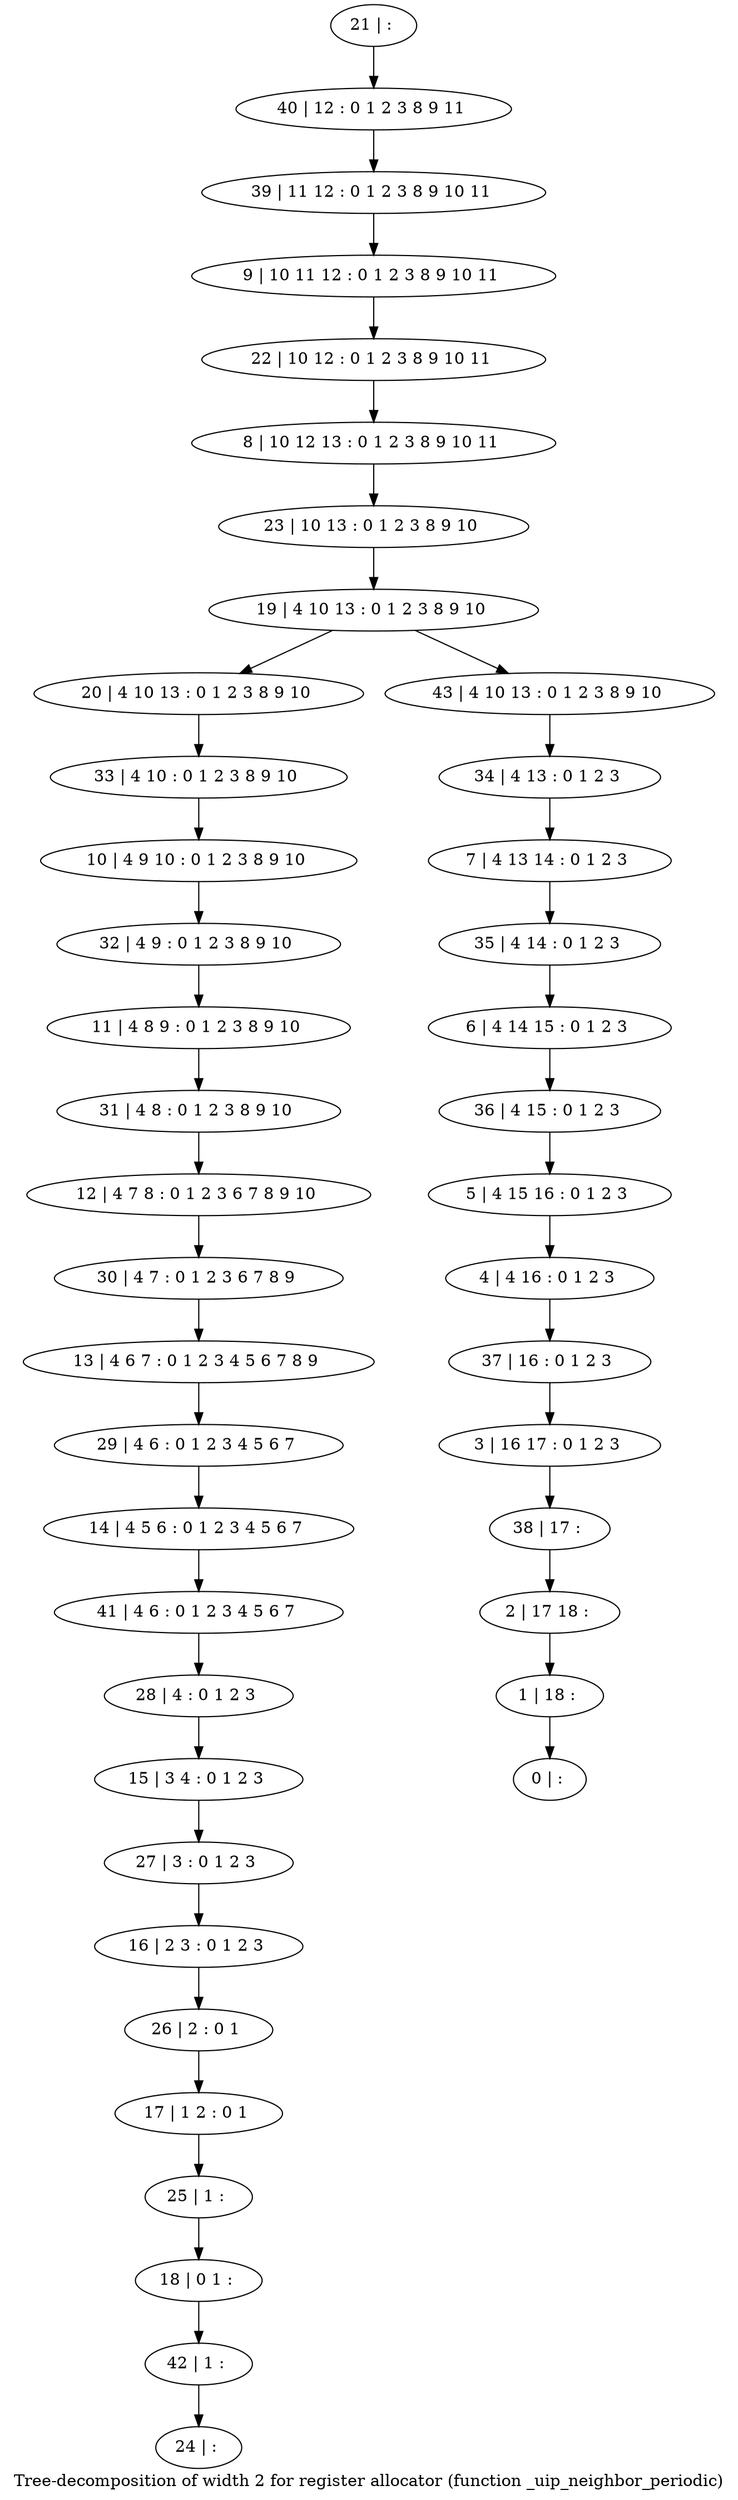 digraph G {
graph [label="Tree-decomposition of width 2 for register allocator (function _uip_neighbor_periodic)"]
0[label="0 | : "];
1[label="1 | 18 : "];
2[label="2 | 17 18 : "];
3[label="3 | 16 17 : 0 1 2 3 "];
4[label="4 | 4 16 : 0 1 2 3 "];
5[label="5 | 4 15 16 : 0 1 2 3 "];
6[label="6 | 4 14 15 : 0 1 2 3 "];
7[label="7 | 4 13 14 : 0 1 2 3 "];
8[label="8 | 10 12 13 : 0 1 2 3 8 9 10 11 "];
9[label="9 | 10 11 12 : 0 1 2 3 8 9 10 11 "];
10[label="10 | 4 9 10 : 0 1 2 3 8 9 10 "];
11[label="11 | 4 8 9 : 0 1 2 3 8 9 10 "];
12[label="12 | 4 7 8 : 0 1 2 3 6 7 8 9 10 "];
13[label="13 | 4 6 7 : 0 1 2 3 4 5 6 7 8 9 "];
14[label="14 | 4 5 6 : 0 1 2 3 4 5 6 7 "];
15[label="15 | 3 4 : 0 1 2 3 "];
16[label="16 | 2 3 : 0 1 2 3 "];
17[label="17 | 1 2 : 0 1 "];
18[label="18 | 0 1 : "];
19[label="19 | 4 10 13 : 0 1 2 3 8 9 10 "];
20[label="20 | 4 10 13 : 0 1 2 3 8 9 10 "];
21[label="21 | : "];
22[label="22 | 10 12 : 0 1 2 3 8 9 10 11 "];
23[label="23 | 10 13 : 0 1 2 3 8 9 10 "];
24[label="24 | : "];
25[label="25 | 1 : "];
26[label="26 | 2 : 0 1 "];
27[label="27 | 3 : 0 1 2 3 "];
28[label="28 | 4 : 0 1 2 3 "];
29[label="29 | 4 6 : 0 1 2 3 4 5 6 7 "];
30[label="30 | 4 7 : 0 1 2 3 6 7 8 9 "];
31[label="31 | 4 8 : 0 1 2 3 8 9 10 "];
32[label="32 | 4 9 : 0 1 2 3 8 9 10 "];
33[label="33 | 4 10 : 0 1 2 3 8 9 10 "];
34[label="34 | 4 13 : 0 1 2 3 "];
35[label="35 | 4 14 : 0 1 2 3 "];
36[label="36 | 4 15 : 0 1 2 3 "];
37[label="37 | 16 : 0 1 2 3 "];
38[label="38 | 17 : "];
39[label="39 | 11 12 : 0 1 2 3 8 9 10 11 "];
40[label="40 | 12 : 0 1 2 3 8 9 11 "];
41[label="41 | 4 6 : 0 1 2 3 4 5 6 7 "];
42[label="42 | 1 : "];
43[label="43 | 4 10 13 : 0 1 2 3 8 9 10 "];
25->18 ;
17->25 ;
26->17 ;
16->26 ;
27->16 ;
15->27 ;
28->15 ;
29->14 ;
13->29 ;
30->13 ;
12->30 ;
31->12 ;
11->31 ;
32->11 ;
10->32 ;
33->10 ;
20->33 ;
41->28 ;
14->41 ;
42->24 ;
18->42 ;
21->40 ;
40->39 ;
39->9 ;
9->22 ;
22->8 ;
8->23 ;
23->19 ;
34->7 ;
7->35 ;
35->6 ;
6->36 ;
36->5 ;
5->4 ;
4->37 ;
37->3 ;
3->38 ;
38->2 ;
2->1 ;
1->0 ;
43->34 ;
19->20 ;
19->43 ;
}
